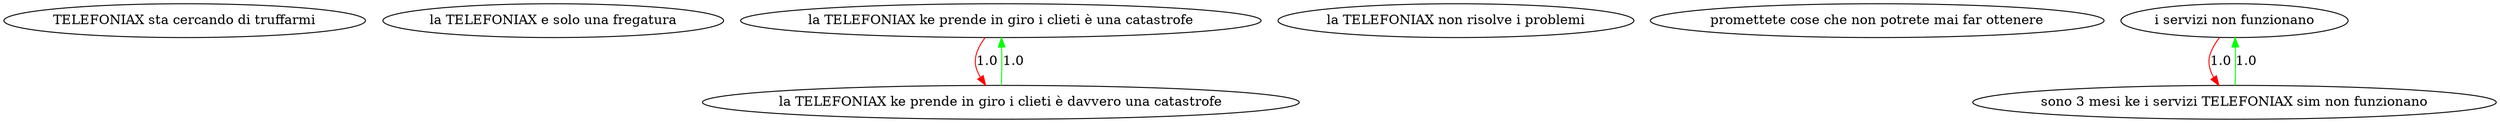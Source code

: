 digraph rawGraph {
"TELEFONIAX sta cercando di truffarmi";"la TELEFONIAX e solo una fregatura";"la TELEFONIAX ke prende in giro i clieti è una catastrofe";"la TELEFONIAX ke prende in giro i clieti è davvero una catastrofe";"la TELEFONIAX non risolve i problemi";"promettete cose che non potrete mai far ottenere";"i servizi non funzionano";"sono 3 mesi ke i servizi TELEFONIAX sim non funzionano";"la TELEFONIAX ke prende in giro i clieti è davvero una catastrofe" -> "la TELEFONIAX ke prende in giro i clieti è una catastrofe" [label=1.0] [color=green]
"la TELEFONIAX ke prende in giro i clieti è una catastrofe" -> "la TELEFONIAX ke prende in giro i clieti è davvero una catastrofe" [label=1.0] [color=red]
"sono 3 mesi ke i servizi TELEFONIAX sim non funzionano" -> "i servizi non funzionano" [label=1.0] [color=green]
"i servizi non funzionano" -> "sono 3 mesi ke i servizi TELEFONIAX sim non funzionano" [label=1.0] [color=red]
}